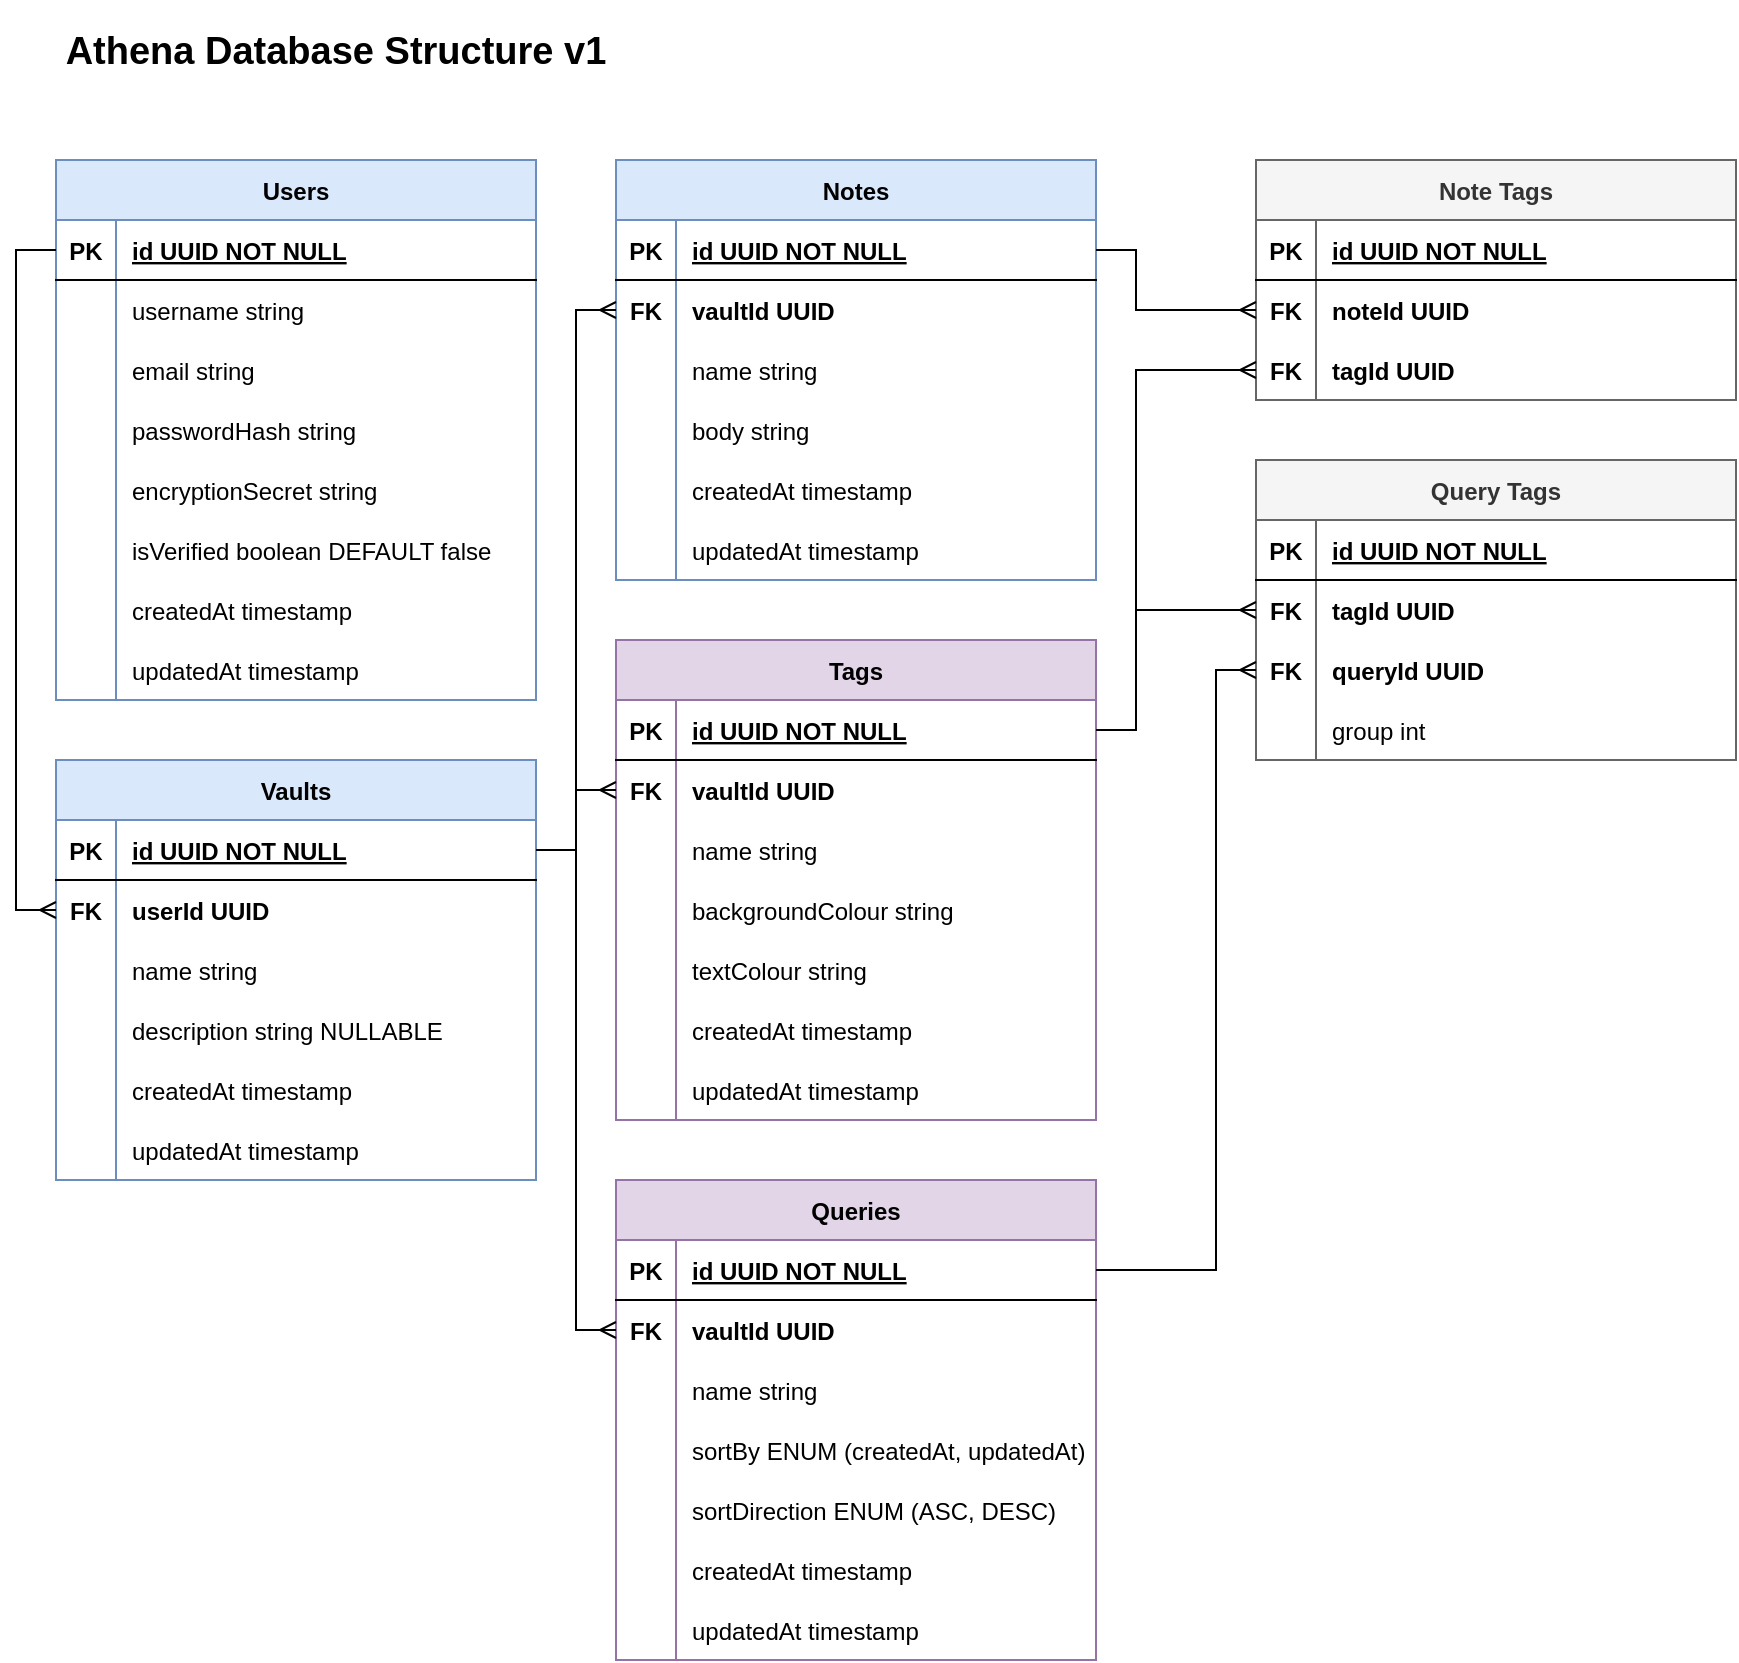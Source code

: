 <mxfile version="19.0.3" type="device"><diagram id="R2lEEEUBdFMjLlhIrx00" name="Page-1"><mxGraphModel dx="911" dy="822" grid="1" gridSize="10" guides="1" tooltips="1" connect="1" arrows="1" fold="1" page="1" pageScale="1" pageWidth="850" pageHeight="1100" math="0" shadow="0" extFonts="Permanent Marker^https://fonts.googleapis.com/css?family=Permanent+Marker"><root><mxCell id="0"/><mxCell id="1" parent="0"/><mxCell id="C-vyLk0tnHw3VtMMgP7b-23" value="Notes" style="shape=table;startSize=30;container=1;collapsible=1;childLayout=tableLayout;fixedRows=1;rowLines=0;fontStyle=1;align=center;resizeLast=1;fillColor=#dae8fc;strokeColor=#6c8ebf;" parent="1" vertex="1"><mxGeometry x="320" y="120" width="240" height="210" as="geometry"/></mxCell><mxCell id="C-vyLk0tnHw3VtMMgP7b-24" value="" style="shape=partialRectangle;collapsible=0;dropTarget=0;pointerEvents=0;fillColor=none;points=[[0,0.5],[1,0.5]];portConstraint=eastwest;top=0;left=0;right=0;bottom=1;" parent="C-vyLk0tnHw3VtMMgP7b-23" vertex="1"><mxGeometry y="30" width="240" height="30" as="geometry"/></mxCell><mxCell id="C-vyLk0tnHw3VtMMgP7b-25" value="PK" style="shape=partialRectangle;overflow=hidden;connectable=0;fillColor=none;top=0;left=0;bottom=0;right=0;fontStyle=1;" parent="C-vyLk0tnHw3VtMMgP7b-24" vertex="1"><mxGeometry width="30" height="30" as="geometry"><mxRectangle width="30" height="30" as="alternateBounds"/></mxGeometry></mxCell><mxCell id="C-vyLk0tnHw3VtMMgP7b-26" value="id UUID NOT NULL " style="shape=partialRectangle;overflow=hidden;connectable=0;fillColor=none;top=0;left=0;bottom=0;right=0;align=left;spacingLeft=6;fontStyle=5;" parent="C-vyLk0tnHw3VtMMgP7b-24" vertex="1"><mxGeometry x="30" width="210" height="30" as="geometry"><mxRectangle width="210" height="30" as="alternateBounds"/></mxGeometry></mxCell><mxCell id="C-vyLk0tnHw3VtMMgP7b-27" value="" style="shape=partialRectangle;collapsible=0;dropTarget=0;pointerEvents=0;fillColor=none;points=[[0,0.5],[1,0.5]];portConstraint=eastwest;top=0;left=0;right=0;bottom=0;" parent="C-vyLk0tnHw3VtMMgP7b-23" vertex="1"><mxGeometry y="60" width="240" height="30" as="geometry"/></mxCell><mxCell id="C-vyLk0tnHw3VtMMgP7b-28" value="FK" style="shape=partialRectangle;overflow=hidden;connectable=0;fillColor=none;top=0;left=0;bottom=0;right=0;fontStyle=1" parent="C-vyLk0tnHw3VtMMgP7b-27" vertex="1"><mxGeometry width="30" height="30" as="geometry"><mxRectangle width="30" height="30" as="alternateBounds"/></mxGeometry></mxCell><mxCell id="C-vyLk0tnHw3VtMMgP7b-29" value="vaultId UUID" style="shape=partialRectangle;overflow=hidden;connectable=0;fillColor=none;top=0;left=0;bottom=0;right=0;align=left;spacingLeft=6;fontStyle=1" parent="C-vyLk0tnHw3VtMMgP7b-27" vertex="1"><mxGeometry x="30" width="210" height="30" as="geometry"><mxRectangle width="210" height="30" as="alternateBounds"/></mxGeometry></mxCell><mxCell id="F909GtPWNOzSELP4ZiNw-36" value="" style="shape=partialRectangle;collapsible=0;dropTarget=0;pointerEvents=0;fillColor=none;points=[[0,0.5],[1,0.5]];portConstraint=eastwest;top=0;left=0;right=0;bottom=0;" vertex="1" parent="C-vyLk0tnHw3VtMMgP7b-23"><mxGeometry y="90" width="240" height="30" as="geometry"/></mxCell><mxCell id="F909GtPWNOzSELP4ZiNw-37" value="" style="shape=partialRectangle;overflow=hidden;connectable=0;fillColor=none;top=0;left=0;bottom=0;right=0;" vertex="1" parent="F909GtPWNOzSELP4ZiNw-36"><mxGeometry width="30" height="30" as="geometry"><mxRectangle width="30" height="30" as="alternateBounds"/></mxGeometry></mxCell><mxCell id="F909GtPWNOzSELP4ZiNw-38" value="name string" style="shape=partialRectangle;overflow=hidden;connectable=0;fillColor=none;top=0;left=0;bottom=0;right=0;align=left;spacingLeft=6;" vertex="1" parent="F909GtPWNOzSELP4ZiNw-36"><mxGeometry x="30" width="210" height="30" as="geometry"><mxRectangle width="210" height="30" as="alternateBounds"/></mxGeometry></mxCell><mxCell id="hBzLxo0Sgx_UV1P7vLD_-2" value="" style="shape=partialRectangle;collapsible=0;dropTarget=0;pointerEvents=0;fillColor=none;points=[[0,0.5],[1,0.5]];portConstraint=eastwest;top=0;left=0;right=0;bottom=0;" parent="C-vyLk0tnHw3VtMMgP7b-23" vertex="1"><mxGeometry y="120" width="240" height="30" as="geometry"/></mxCell><mxCell id="hBzLxo0Sgx_UV1P7vLD_-3" value="" style="shape=partialRectangle;overflow=hidden;connectable=0;fillColor=none;top=0;left=0;bottom=0;right=0;" parent="hBzLxo0Sgx_UV1P7vLD_-2" vertex="1"><mxGeometry width="30" height="30" as="geometry"><mxRectangle width="30" height="30" as="alternateBounds"/></mxGeometry></mxCell><mxCell id="hBzLxo0Sgx_UV1P7vLD_-4" value="body string" style="shape=partialRectangle;overflow=hidden;connectable=0;fillColor=none;top=0;left=0;bottom=0;right=0;align=left;spacingLeft=6;" parent="hBzLxo0Sgx_UV1P7vLD_-2" vertex="1"><mxGeometry x="30" width="210" height="30" as="geometry"><mxRectangle width="210" height="30" as="alternateBounds"/></mxGeometry></mxCell><mxCell id="hBzLxo0Sgx_UV1P7vLD_-5" value="" style="shape=partialRectangle;collapsible=0;dropTarget=0;pointerEvents=0;fillColor=none;points=[[0,0.5],[1,0.5]];portConstraint=eastwest;top=0;left=0;right=0;bottom=0;" parent="C-vyLk0tnHw3VtMMgP7b-23" vertex="1"><mxGeometry y="150" width="240" height="30" as="geometry"/></mxCell><mxCell id="hBzLxo0Sgx_UV1P7vLD_-6" value="" style="shape=partialRectangle;overflow=hidden;connectable=0;fillColor=none;top=0;left=0;bottom=0;right=0;" parent="hBzLxo0Sgx_UV1P7vLD_-5" vertex="1"><mxGeometry width="30" height="30" as="geometry"><mxRectangle width="30" height="30" as="alternateBounds"/></mxGeometry></mxCell><mxCell id="hBzLxo0Sgx_UV1P7vLD_-7" value="createdAt timestamp" style="shape=partialRectangle;overflow=hidden;connectable=0;fillColor=none;top=0;left=0;bottom=0;right=0;align=left;spacingLeft=6;" parent="hBzLxo0Sgx_UV1P7vLD_-5" vertex="1"><mxGeometry x="30" width="210" height="30" as="geometry"><mxRectangle width="210" height="30" as="alternateBounds"/></mxGeometry></mxCell><mxCell id="hBzLxo0Sgx_UV1P7vLD_-8" value="" style="shape=partialRectangle;collapsible=0;dropTarget=0;pointerEvents=0;fillColor=none;points=[[0,0.5],[1,0.5]];portConstraint=eastwest;top=0;left=0;right=0;bottom=0;" parent="C-vyLk0tnHw3VtMMgP7b-23" vertex="1"><mxGeometry y="180" width="240" height="30" as="geometry"/></mxCell><mxCell id="hBzLxo0Sgx_UV1P7vLD_-9" value="" style="shape=partialRectangle;overflow=hidden;connectable=0;fillColor=none;top=0;left=0;bottom=0;right=0;" parent="hBzLxo0Sgx_UV1P7vLD_-8" vertex="1"><mxGeometry width="30" height="30" as="geometry"><mxRectangle width="30" height="30" as="alternateBounds"/></mxGeometry></mxCell><mxCell id="hBzLxo0Sgx_UV1P7vLD_-10" value="updatedAt timestamp" style="shape=partialRectangle;overflow=hidden;connectable=0;fillColor=none;top=0;left=0;bottom=0;right=0;align=left;spacingLeft=6;" parent="hBzLxo0Sgx_UV1P7vLD_-8" vertex="1"><mxGeometry x="30" width="210" height="30" as="geometry"><mxRectangle width="210" height="30" as="alternateBounds"/></mxGeometry></mxCell><mxCell id="hBzLxo0Sgx_UV1P7vLD_-27" value="Tags" style="shape=table;startSize=30;container=1;collapsible=1;childLayout=tableLayout;fixedRows=1;rowLines=0;fontStyle=1;align=center;resizeLast=1;fillColor=#e1d5e7;strokeColor=#9673a6;" parent="1" vertex="1"><mxGeometry x="320" y="360" width="240" height="240" as="geometry"/></mxCell><mxCell id="hBzLxo0Sgx_UV1P7vLD_-28" value="" style="shape=partialRectangle;collapsible=0;dropTarget=0;pointerEvents=0;fillColor=none;points=[[0,0.5],[1,0.5]];portConstraint=eastwest;top=0;left=0;right=0;bottom=1;" parent="hBzLxo0Sgx_UV1P7vLD_-27" vertex="1"><mxGeometry y="30" width="240" height="30" as="geometry"/></mxCell><mxCell id="hBzLxo0Sgx_UV1P7vLD_-29" value="PK" style="shape=partialRectangle;overflow=hidden;connectable=0;fillColor=none;top=0;left=0;bottom=0;right=0;fontStyle=1;" parent="hBzLxo0Sgx_UV1P7vLD_-28" vertex="1"><mxGeometry width="30" height="30" as="geometry"><mxRectangle width="30" height="30" as="alternateBounds"/></mxGeometry></mxCell><mxCell id="hBzLxo0Sgx_UV1P7vLD_-30" value="id UUID NOT NULL " style="shape=partialRectangle;overflow=hidden;connectable=0;fillColor=none;top=0;left=0;bottom=0;right=0;align=left;spacingLeft=6;fontStyle=5;" parent="hBzLxo0Sgx_UV1P7vLD_-28" vertex="1"><mxGeometry x="30" width="210" height="30" as="geometry"><mxRectangle width="210" height="30" as="alternateBounds"/></mxGeometry></mxCell><mxCell id="hBzLxo0Sgx_UV1P7vLD_-31" value="" style="shape=partialRectangle;collapsible=0;dropTarget=0;pointerEvents=0;fillColor=none;points=[[0,0.5],[1,0.5]];portConstraint=eastwest;top=0;left=0;right=0;bottom=0;fontStyle=1" parent="hBzLxo0Sgx_UV1P7vLD_-27" vertex="1"><mxGeometry y="60" width="240" height="30" as="geometry"/></mxCell><mxCell id="hBzLxo0Sgx_UV1P7vLD_-32" value="FK" style="shape=partialRectangle;overflow=hidden;connectable=0;fillColor=none;top=0;left=0;bottom=0;right=0;fontStyle=1" parent="hBzLxo0Sgx_UV1P7vLD_-31" vertex="1"><mxGeometry width="30" height="30" as="geometry"><mxRectangle width="30" height="30" as="alternateBounds"/></mxGeometry></mxCell><mxCell id="hBzLxo0Sgx_UV1P7vLD_-33" value="vaultId UUID" style="shape=partialRectangle;overflow=hidden;connectable=0;fillColor=none;top=0;left=0;bottom=0;right=0;align=left;spacingLeft=6;fontStyle=1" parent="hBzLxo0Sgx_UV1P7vLD_-31" vertex="1"><mxGeometry x="30" width="210" height="30" as="geometry"><mxRectangle width="210" height="30" as="alternateBounds"/></mxGeometry></mxCell><mxCell id="F909GtPWNOzSELP4ZiNw-39" value="" style="shape=partialRectangle;collapsible=0;dropTarget=0;pointerEvents=0;fillColor=none;points=[[0,0.5],[1,0.5]];portConstraint=eastwest;top=0;left=0;right=0;bottom=0;" vertex="1" parent="hBzLxo0Sgx_UV1P7vLD_-27"><mxGeometry y="90" width="240" height="30" as="geometry"/></mxCell><mxCell id="F909GtPWNOzSELP4ZiNw-40" value="" style="shape=partialRectangle;overflow=hidden;connectable=0;fillColor=none;top=0;left=0;bottom=0;right=0;" vertex="1" parent="F909GtPWNOzSELP4ZiNw-39"><mxGeometry width="30" height="30" as="geometry"><mxRectangle width="30" height="30" as="alternateBounds"/></mxGeometry></mxCell><mxCell id="F909GtPWNOzSELP4ZiNw-41" value="name string" style="shape=partialRectangle;overflow=hidden;connectable=0;fillColor=none;top=0;left=0;bottom=0;right=0;align=left;spacingLeft=6;" vertex="1" parent="F909GtPWNOzSELP4ZiNw-39"><mxGeometry x="30" width="210" height="30" as="geometry"><mxRectangle width="210" height="30" as="alternateBounds"/></mxGeometry></mxCell><mxCell id="F909GtPWNOzSELP4ZiNw-42" value="" style="shape=partialRectangle;collapsible=0;dropTarget=0;pointerEvents=0;fillColor=none;points=[[0,0.5],[1,0.5]];portConstraint=eastwest;top=0;left=0;right=0;bottom=0;" vertex="1" parent="hBzLxo0Sgx_UV1P7vLD_-27"><mxGeometry y="120" width="240" height="30" as="geometry"/></mxCell><mxCell id="F909GtPWNOzSELP4ZiNw-43" value="" style="shape=partialRectangle;overflow=hidden;connectable=0;fillColor=none;top=0;left=0;bottom=0;right=0;" vertex="1" parent="F909GtPWNOzSELP4ZiNw-42"><mxGeometry width="30" height="30" as="geometry"><mxRectangle width="30" height="30" as="alternateBounds"/></mxGeometry></mxCell><mxCell id="F909GtPWNOzSELP4ZiNw-44" value="backgroundColour string" style="shape=partialRectangle;overflow=hidden;connectable=0;fillColor=none;top=0;left=0;bottom=0;right=0;align=left;spacingLeft=6;" vertex="1" parent="F909GtPWNOzSELP4ZiNw-42"><mxGeometry x="30" width="210" height="30" as="geometry"><mxRectangle width="210" height="30" as="alternateBounds"/></mxGeometry></mxCell><mxCell id="F909GtPWNOzSELP4ZiNw-45" value="" style="shape=partialRectangle;collapsible=0;dropTarget=0;pointerEvents=0;fillColor=none;points=[[0,0.5],[1,0.5]];portConstraint=eastwest;top=0;left=0;right=0;bottom=0;" vertex="1" parent="hBzLxo0Sgx_UV1P7vLD_-27"><mxGeometry y="150" width="240" height="30" as="geometry"/></mxCell><mxCell id="F909GtPWNOzSELP4ZiNw-46" value="" style="shape=partialRectangle;overflow=hidden;connectable=0;fillColor=none;top=0;left=0;bottom=0;right=0;" vertex="1" parent="F909GtPWNOzSELP4ZiNw-45"><mxGeometry width="30" height="30" as="geometry"><mxRectangle width="30" height="30" as="alternateBounds"/></mxGeometry></mxCell><mxCell id="F909GtPWNOzSELP4ZiNw-47" value="textColour string" style="shape=partialRectangle;overflow=hidden;connectable=0;fillColor=none;top=0;left=0;bottom=0;right=0;align=left;spacingLeft=6;" vertex="1" parent="F909GtPWNOzSELP4ZiNw-45"><mxGeometry x="30" width="210" height="30" as="geometry"><mxRectangle width="210" height="30" as="alternateBounds"/></mxGeometry></mxCell><mxCell id="hBzLxo0Sgx_UV1P7vLD_-64" value="" style="shape=partialRectangle;collapsible=0;dropTarget=0;pointerEvents=0;fillColor=none;points=[[0,0.5],[1,0.5]];portConstraint=eastwest;top=0;left=0;right=0;bottom=0;" parent="hBzLxo0Sgx_UV1P7vLD_-27" vertex="1"><mxGeometry y="180" width="240" height="30" as="geometry"/></mxCell><mxCell id="hBzLxo0Sgx_UV1P7vLD_-65" value="" style="shape=partialRectangle;overflow=hidden;connectable=0;fillColor=none;top=0;left=0;bottom=0;right=0;" parent="hBzLxo0Sgx_UV1P7vLD_-64" vertex="1"><mxGeometry width="30" height="30" as="geometry"><mxRectangle width="30" height="30" as="alternateBounds"/></mxGeometry></mxCell><mxCell id="hBzLxo0Sgx_UV1P7vLD_-66" value="createdAt timestamp" style="shape=partialRectangle;overflow=hidden;connectable=0;fillColor=none;top=0;left=0;bottom=0;right=0;align=left;spacingLeft=6;" parent="hBzLxo0Sgx_UV1P7vLD_-64" vertex="1"><mxGeometry x="30" width="210" height="30" as="geometry"><mxRectangle width="210" height="30" as="alternateBounds"/></mxGeometry></mxCell><mxCell id="hBzLxo0Sgx_UV1P7vLD_-67" value="" style="shape=partialRectangle;collapsible=0;dropTarget=0;pointerEvents=0;fillColor=none;points=[[0,0.5],[1,0.5]];portConstraint=eastwest;top=0;left=0;right=0;bottom=0;" parent="hBzLxo0Sgx_UV1P7vLD_-27" vertex="1"><mxGeometry y="210" width="240" height="30" as="geometry"/></mxCell><mxCell id="hBzLxo0Sgx_UV1P7vLD_-68" value="" style="shape=partialRectangle;overflow=hidden;connectable=0;fillColor=none;top=0;left=0;bottom=0;right=0;" parent="hBzLxo0Sgx_UV1P7vLD_-67" vertex="1"><mxGeometry width="30" height="30" as="geometry"><mxRectangle width="30" height="30" as="alternateBounds"/></mxGeometry></mxCell><mxCell id="hBzLxo0Sgx_UV1P7vLD_-69" value="updatedAt timestamp" style="shape=partialRectangle;overflow=hidden;connectable=0;fillColor=none;top=0;left=0;bottom=0;right=0;align=left;spacingLeft=6;" parent="hBzLxo0Sgx_UV1P7vLD_-67" vertex="1"><mxGeometry x="30" width="210" height="30" as="geometry"><mxRectangle width="210" height="30" as="alternateBounds"/></mxGeometry></mxCell><mxCell id="hBzLxo0Sgx_UV1P7vLD_-89" value="Vaults" style="shape=table;startSize=30;container=1;collapsible=1;childLayout=tableLayout;fixedRows=1;rowLines=0;fontStyle=1;align=center;resizeLast=1;fillColor=#dae8fc;strokeColor=#6c8ebf;" parent="1" vertex="1"><mxGeometry x="40" y="420" width="240" height="210" as="geometry"/></mxCell><mxCell id="hBzLxo0Sgx_UV1P7vLD_-90" value="" style="shape=partialRectangle;collapsible=0;dropTarget=0;pointerEvents=0;fillColor=none;points=[[0,0.5],[1,0.5]];portConstraint=eastwest;top=0;left=0;right=0;bottom=1;" parent="hBzLxo0Sgx_UV1P7vLD_-89" vertex="1"><mxGeometry y="30" width="240" height="30" as="geometry"/></mxCell><mxCell id="hBzLxo0Sgx_UV1P7vLD_-91" value="PK" style="shape=partialRectangle;overflow=hidden;connectable=0;fillColor=none;top=0;left=0;bottom=0;right=0;fontStyle=1;" parent="hBzLxo0Sgx_UV1P7vLD_-90" vertex="1"><mxGeometry width="30" height="30" as="geometry"><mxRectangle width="30" height="30" as="alternateBounds"/></mxGeometry></mxCell><mxCell id="hBzLxo0Sgx_UV1P7vLD_-92" value="id UUID NOT NULL " style="shape=partialRectangle;overflow=hidden;connectable=0;fillColor=none;top=0;left=0;bottom=0;right=0;align=left;spacingLeft=6;fontStyle=5;" parent="hBzLxo0Sgx_UV1P7vLD_-90" vertex="1"><mxGeometry x="30" width="210" height="30" as="geometry"><mxRectangle width="210" height="30" as="alternateBounds"/></mxGeometry></mxCell><mxCell id="hBzLxo0Sgx_UV1P7vLD_-93" value="" style="shape=partialRectangle;collapsible=0;dropTarget=0;pointerEvents=0;fillColor=none;points=[[0,0.5],[1,0.5]];portConstraint=eastwest;top=0;left=0;right=0;bottom=0;" parent="hBzLxo0Sgx_UV1P7vLD_-89" vertex="1"><mxGeometry y="60" width="240" height="30" as="geometry"/></mxCell><mxCell id="hBzLxo0Sgx_UV1P7vLD_-94" value="FK" style="shape=partialRectangle;overflow=hidden;connectable=0;fillColor=none;top=0;left=0;bottom=0;right=0;fontStyle=1" parent="hBzLxo0Sgx_UV1P7vLD_-93" vertex="1"><mxGeometry width="30" height="30" as="geometry"><mxRectangle width="30" height="30" as="alternateBounds"/></mxGeometry></mxCell><mxCell id="hBzLxo0Sgx_UV1P7vLD_-95" value="userId UUID" style="shape=partialRectangle;overflow=hidden;connectable=0;fillColor=none;top=0;left=0;bottom=0;right=0;align=left;spacingLeft=6;fontStyle=1" parent="hBzLxo0Sgx_UV1P7vLD_-93" vertex="1"><mxGeometry x="30" width="210" height="30" as="geometry"><mxRectangle width="210" height="30" as="alternateBounds"/></mxGeometry></mxCell><mxCell id="F909GtPWNOzSELP4ZiNw-27" value="" style="shape=partialRectangle;collapsible=0;dropTarget=0;pointerEvents=0;fillColor=none;points=[[0,0.5],[1,0.5]];portConstraint=eastwest;top=0;left=0;right=0;bottom=0;" vertex="1" parent="hBzLxo0Sgx_UV1P7vLD_-89"><mxGeometry y="90" width="240" height="30" as="geometry"/></mxCell><mxCell id="F909GtPWNOzSELP4ZiNw-28" value="" style="shape=partialRectangle;overflow=hidden;connectable=0;fillColor=none;top=0;left=0;bottom=0;right=0;" vertex="1" parent="F909GtPWNOzSELP4ZiNw-27"><mxGeometry width="30" height="30" as="geometry"><mxRectangle width="30" height="30" as="alternateBounds"/></mxGeometry></mxCell><mxCell id="F909GtPWNOzSELP4ZiNw-29" value="name string" style="shape=partialRectangle;overflow=hidden;connectable=0;fillColor=none;top=0;left=0;bottom=0;right=0;align=left;spacingLeft=6;" vertex="1" parent="F909GtPWNOzSELP4ZiNw-27"><mxGeometry x="30" width="210" height="30" as="geometry"><mxRectangle width="210" height="30" as="alternateBounds"/></mxGeometry></mxCell><mxCell id="F909GtPWNOzSELP4ZiNw-30" value="" style="shape=partialRectangle;collapsible=0;dropTarget=0;pointerEvents=0;fillColor=none;points=[[0,0.5],[1,0.5]];portConstraint=eastwest;top=0;left=0;right=0;bottom=0;" vertex="1" parent="hBzLxo0Sgx_UV1P7vLD_-89"><mxGeometry y="120" width="240" height="30" as="geometry"/></mxCell><mxCell id="F909GtPWNOzSELP4ZiNw-31" value="" style="shape=partialRectangle;overflow=hidden;connectable=0;fillColor=none;top=0;left=0;bottom=0;right=0;" vertex="1" parent="F909GtPWNOzSELP4ZiNw-30"><mxGeometry width="30" height="30" as="geometry"><mxRectangle width="30" height="30" as="alternateBounds"/></mxGeometry></mxCell><mxCell id="F909GtPWNOzSELP4ZiNw-32" value="description string NULLABLE" style="shape=partialRectangle;overflow=hidden;connectable=0;fillColor=none;top=0;left=0;bottom=0;right=0;align=left;spacingLeft=6;" vertex="1" parent="F909GtPWNOzSELP4ZiNw-30"><mxGeometry x="30" width="210" height="30" as="geometry"><mxRectangle width="210" height="30" as="alternateBounds"/></mxGeometry></mxCell><mxCell id="hBzLxo0Sgx_UV1P7vLD_-102" value="" style="shape=partialRectangle;collapsible=0;dropTarget=0;pointerEvents=0;fillColor=none;points=[[0,0.5],[1,0.5]];portConstraint=eastwest;top=0;left=0;right=0;bottom=0;" parent="hBzLxo0Sgx_UV1P7vLD_-89" vertex="1"><mxGeometry y="150" width="240" height="30" as="geometry"/></mxCell><mxCell id="hBzLxo0Sgx_UV1P7vLD_-103" value="" style="shape=partialRectangle;overflow=hidden;connectable=0;fillColor=none;top=0;left=0;bottom=0;right=0;" parent="hBzLxo0Sgx_UV1P7vLD_-102" vertex="1"><mxGeometry width="30" height="30" as="geometry"><mxRectangle width="30" height="30" as="alternateBounds"/></mxGeometry></mxCell><mxCell id="hBzLxo0Sgx_UV1P7vLD_-104" value="createdAt timestamp" style="shape=partialRectangle;overflow=hidden;connectable=0;fillColor=none;top=0;left=0;bottom=0;right=0;align=left;spacingLeft=6;" parent="hBzLxo0Sgx_UV1P7vLD_-102" vertex="1"><mxGeometry x="30" width="210" height="30" as="geometry"><mxRectangle width="210" height="30" as="alternateBounds"/></mxGeometry></mxCell><mxCell id="F909GtPWNOzSELP4ZiNw-24" value="" style="shape=partialRectangle;collapsible=0;dropTarget=0;pointerEvents=0;fillColor=none;points=[[0,0.5],[1,0.5]];portConstraint=eastwest;top=0;left=0;right=0;bottom=0;" vertex="1" parent="hBzLxo0Sgx_UV1P7vLD_-89"><mxGeometry y="180" width="240" height="30" as="geometry"/></mxCell><mxCell id="F909GtPWNOzSELP4ZiNw-25" value="" style="shape=partialRectangle;overflow=hidden;connectable=0;fillColor=none;top=0;left=0;bottom=0;right=0;" vertex="1" parent="F909GtPWNOzSELP4ZiNw-24"><mxGeometry width="30" height="30" as="geometry"><mxRectangle width="30" height="30" as="alternateBounds"/></mxGeometry></mxCell><mxCell id="F909GtPWNOzSELP4ZiNw-26" value="updatedAt timestamp" style="shape=partialRectangle;overflow=hidden;connectable=0;fillColor=none;top=0;left=0;bottom=0;right=0;align=left;spacingLeft=6;" vertex="1" parent="F909GtPWNOzSELP4ZiNw-24"><mxGeometry x="30" width="210" height="30" as="geometry"><mxRectangle width="210" height="30" as="alternateBounds"/></mxGeometry></mxCell><mxCell id="hBzLxo0Sgx_UV1P7vLD_-119" value="Note Tags" style="shape=table;startSize=30;container=1;collapsible=1;childLayout=tableLayout;fixedRows=1;rowLines=0;fontStyle=1;align=center;resizeLast=1;fillColor=#f5f5f5;strokeColor=#666666;fontColor=#333333;" parent="1" vertex="1"><mxGeometry x="640" y="120" width="240" height="120" as="geometry"/></mxCell><mxCell id="hBzLxo0Sgx_UV1P7vLD_-120" value="" style="shape=partialRectangle;collapsible=0;dropTarget=0;pointerEvents=0;fillColor=none;points=[[0,0.5],[1,0.5]];portConstraint=eastwest;top=0;left=0;right=0;bottom=1;" parent="hBzLxo0Sgx_UV1P7vLD_-119" vertex="1"><mxGeometry y="30" width="240" height="30" as="geometry"/></mxCell><mxCell id="hBzLxo0Sgx_UV1P7vLD_-121" value="PK" style="shape=partialRectangle;overflow=hidden;connectable=0;fillColor=none;top=0;left=0;bottom=0;right=0;fontStyle=1;" parent="hBzLxo0Sgx_UV1P7vLD_-120" vertex="1"><mxGeometry width="30" height="30" as="geometry"><mxRectangle width="30" height="30" as="alternateBounds"/></mxGeometry></mxCell><mxCell id="hBzLxo0Sgx_UV1P7vLD_-122" value="id UUID NOT NULL " style="shape=partialRectangle;overflow=hidden;connectable=0;fillColor=none;top=0;left=0;bottom=0;right=0;align=left;spacingLeft=6;fontStyle=5;" parent="hBzLxo0Sgx_UV1P7vLD_-120" vertex="1"><mxGeometry x="30" width="210" height="30" as="geometry"><mxRectangle width="210" height="30" as="alternateBounds"/></mxGeometry></mxCell><mxCell id="hBzLxo0Sgx_UV1P7vLD_-123" value="" style="shape=partialRectangle;collapsible=0;dropTarget=0;pointerEvents=0;fillColor=none;points=[[0,0.5],[1,0.5]];portConstraint=eastwest;top=0;left=0;right=0;bottom=0;" parent="hBzLxo0Sgx_UV1P7vLD_-119" vertex="1"><mxGeometry y="60" width="240" height="30" as="geometry"/></mxCell><mxCell id="hBzLxo0Sgx_UV1P7vLD_-124" value="FK" style="shape=partialRectangle;overflow=hidden;connectable=0;fillColor=none;top=0;left=0;bottom=0;right=0;fontStyle=1" parent="hBzLxo0Sgx_UV1P7vLD_-123" vertex="1"><mxGeometry width="30" height="30" as="geometry"><mxRectangle width="30" height="30" as="alternateBounds"/></mxGeometry></mxCell><mxCell id="hBzLxo0Sgx_UV1P7vLD_-125" value="noteId UUID" style="shape=partialRectangle;overflow=hidden;connectable=0;fillColor=none;top=0;left=0;bottom=0;right=0;align=left;spacingLeft=6;fontStyle=1" parent="hBzLxo0Sgx_UV1P7vLD_-123" vertex="1"><mxGeometry x="30" width="210" height="30" as="geometry"><mxRectangle width="210" height="30" as="alternateBounds"/></mxGeometry></mxCell><mxCell id="hBzLxo0Sgx_UV1P7vLD_-126" value="" style="shape=partialRectangle;collapsible=0;dropTarget=0;pointerEvents=0;fillColor=none;points=[[0,0.5],[1,0.5]];portConstraint=eastwest;top=0;left=0;right=0;bottom=0;" parent="hBzLxo0Sgx_UV1P7vLD_-119" vertex="1"><mxGeometry y="90" width="240" height="30" as="geometry"/></mxCell><mxCell id="hBzLxo0Sgx_UV1P7vLD_-127" value="FK" style="shape=partialRectangle;overflow=hidden;connectable=0;fillColor=none;top=0;left=0;bottom=0;right=0;fontStyle=1" parent="hBzLxo0Sgx_UV1P7vLD_-126" vertex="1"><mxGeometry width="30" height="30" as="geometry"><mxRectangle width="30" height="30" as="alternateBounds"/></mxGeometry></mxCell><mxCell id="hBzLxo0Sgx_UV1P7vLD_-128" value="tagId UUID" style="shape=partialRectangle;overflow=hidden;connectable=0;fillColor=none;top=0;left=0;bottom=0;right=0;align=left;spacingLeft=6;fontStyle=1" parent="hBzLxo0Sgx_UV1P7vLD_-126" vertex="1"><mxGeometry x="30" width="210" height="30" as="geometry"><mxRectangle width="210" height="30" as="alternateBounds"/></mxGeometry></mxCell><mxCell id="F909GtPWNOzSELP4ZiNw-1" value="&lt;b style=&quot;font-size: 19px;&quot;&gt;Athena Database Structure v1&lt;/b&gt;" style="text;html=1;strokeColor=none;fillColor=none;align=center;verticalAlign=bottom;whiteSpace=wrap;rounded=0;fontSize=19;" vertex="1" parent="1"><mxGeometry x="40" y="40" width="280" height="40" as="geometry"/></mxCell><mxCell id="F909GtPWNOzSELP4ZiNw-2" value="Users" style="shape=table;startSize=30;container=1;collapsible=1;childLayout=tableLayout;fixedRows=1;rowLines=0;fontStyle=1;align=center;resizeLast=1;fillColor=#dae8fc;strokeColor=#6c8ebf;" vertex="1" parent="1"><mxGeometry x="40" y="120" width="240" height="270" as="geometry"/></mxCell><mxCell id="F909GtPWNOzSELP4ZiNw-3" value="" style="shape=partialRectangle;collapsible=0;dropTarget=0;pointerEvents=0;fillColor=none;points=[[0,0.5],[1,0.5]];portConstraint=eastwest;top=0;left=0;right=0;bottom=1;" vertex="1" parent="F909GtPWNOzSELP4ZiNw-2"><mxGeometry y="30" width="240" height="30" as="geometry"/></mxCell><mxCell id="F909GtPWNOzSELP4ZiNw-4" value="PK" style="shape=partialRectangle;overflow=hidden;connectable=0;fillColor=none;top=0;left=0;bottom=0;right=0;fontStyle=1;" vertex="1" parent="F909GtPWNOzSELP4ZiNw-3"><mxGeometry width="30" height="30" as="geometry"><mxRectangle width="30" height="30" as="alternateBounds"/></mxGeometry></mxCell><mxCell id="F909GtPWNOzSELP4ZiNw-5" value="id UUID NOT NULL " style="shape=partialRectangle;overflow=hidden;connectable=0;fillColor=none;top=0;left=0;bottom=0;right=0;align=left;spacingLeft=6;fontStyle=5;" vertex="1" parent="F909GtPWNOzSELP4ZiNw-3"><mxGeometry x="30" width="210" height="30" as="geometry"><mxRectangle width="210" height="30" as="alternateBounds"/></mxGeometry></mxCell><mxCell id="F909GtPWNOzSELP4ZiNw-6" value="" style="shape=partialRectangle;collapsible=0;dropTarget=0;pointerEvents=0;fillColor=none;points=[[0,0.5],[1,0.5]];portConstraint=eastwest;top=0;left=0;right=0;bottom=0;" vertex="1" parent="F909GtPWNOzSELP4ZiNw-2"><mxGeometry y="60" width="240" height="30" as="geometry"/></mxCell><mxCell id="F909GtPWNOzSELP4ZiNw-7" value="" style="shape=partialRectangle;overflow=hidden;connectable=0;fillColor=none;top=0;left=0;bottom=0;right=0;" vertex="1" parent="F909GtPWNOzSELP4ZiNw-6"><mxGeometry width="30" height="30" as="geometry"><mxRectangle width="30" height="30" as="alternateBounds"/></mxGeometry></mxCell><mxCell id="F909GtPWNOzSELP4ZiNw-8" value="username string" style="shape=partialRectangle;overflow=hidden;connectable=0;fillColor=none;top=0;left=0;bottom=0;right=0;align=left;spacingLeft=6;" vertex="1" parent="F909GtPWNOzSELP4ZiNw-6"><mxGeometry x="30" width="210" height="30" as="geometry"><mxRectangle width="210" height="30" as="alternateBounds"/></mxGeometry></mxCell><mxCell id="F909GtPWNOzSELP4ZiNw-9" value="" style="shape=partialRectangle;collapsible=0;dropTarget=0;pointerEvents=0;fillColor=none;points=[[0,0.5],[1,0.5]];portConstraint=eastwest;top=0;left=0;right=0;bottom=0;" vertex="1" parent="F909GtPWNOzSELP4ZiNw-2"><mxGeometry y="90" width="240" height="30" as="geometry"/></mxCell><mxCell id="F909GtPWNOzSELP4ZiNw-10" value="" style="shape=partialRectangle;overflow=hidden;connectable=0;fillColor=none;top=0;left=0;bottom=0;right=0;" vertex="1" parent="F909GtPWNOzSELP4ZiNw-9"><mxGeometry width="30" height="30" as="geometry"><mxRectangle width="30" height="30" as="alternateBounds"/></mxGeometry></mxCell><mxCell id="F909GtPWNOzSELP4ZiNw-11" value="email string" style="shape=partialRectangle;overflow=hidden;connectable=0;fillColor=none;top=0;left=0;bottom=0;right=0;align=left;spacingLeft=6;" vertex="1" parent="F909GtPWNOzSELP4ZiNw-9"><mxGeometry x="30" width="210" height="30" as="geometry"><mxRectangle width="210" height="30" as="alternateBounds"/></mxGeometry></mxCell><mxCell id="F909GtPWNOzSELP4ZiNw-12" value="" style="shape=partialRectangle;collapsible=0;dropTarget=0;pointerEvents=0;fillColor=none;points=[[0,0.5],[1,0.5]];portConstraint=eastwest;top=0;left=0;right=0;bottom=0;" vertex="1" parent="F909GtPWNOzSELP4ZiNw-2"><mxGeometry y="120" width="240" height="30" as="geometry"/></mxCell><mxCell id="F909GtPWNOzSELP4ZiNw-13" value="" style="shape=partialRectangle;overflow=hidden;connectable=0;fillColor=none;top=0;left=0;bottom=0;right=0;" vertex="1" parent="F909GtPWNOzSELP4ZiNw-12"><mxGeometry width="30" height="30" as="geometry"><mxRectangle width="30" height="30" as="alternateBounds"/></mxGeometry></mxCell><mxCell id="F909GtPWNOzSELP4ZiNw-14" value="passwordHash string" style="shape=partialRectangle;overflow=hidden;connectable=0;fillColor=none;top=0;left=0;bottom=0;right=0;align=left;spacingLeft=6;" vertex="1" parent="F909GtPWNOzSELP4ZiNw-12"><mxGeometry x="30" width="210" height="30" as="geometry"><mxRectangle width="210" height="30" as="alternateBounds"/></mxGeometry></mxCell><mxCell id="F909GtPWNOzSELP4ZiNw-33" value="" style="shape=partialRectangle;collapsible=0;dropTarget=0;pointerEvents=0;fillColor=none;points=[[0,0.5],[1,0.5]];portConstraint=eastwest;top=0;left=0;right=0;bottom=0;" vertex="1" parent="F909GtPWNOzSELP4ZiNw-2"><mxGeometry y="150" width="240" height="30" as="geometry"/></mxCell><mxCell id="F909GtPWNOzSELP4ZiNw-34" value="" style="shape=partialRectangle;overflow=hidden;connectable=0;fillColor=none;top=0;left=0;bottom=0;right=0;" vertex="1" parent="F909GtPWNOzSELP4ZiNw-33"><mxGeometry width="30" height="30" as="geometry"><mxRectangle width="30" height="30" as="alternateBounds"/></mxGeometry></mxCell><mxCell id="F909GtPWNOzSELP4ZiNw-35" value="encryptionSecret string" style="shape=partialRectangle;overflow=hidden;connectable=0;fillColor=none;top=0;left=0;bottom=0;right=0;align=left;spacingLeft=6;" vertex="1" parent="F909GtPWNOzSELP4ZiNw-33"><mxGeometry x="30" width="210" height="30" as="geometry"><mxRectangle width="210" height="30" as="alternateBounds"/></mxGeometry></mxCell><mxCell id="F909GtPWNOzSELP4ZiNw-15" value="" style="shape=partialRectangle;collapsible=0;dropTarget=0;pointerEvents=0;fillColor=none;points=[[0,0.5],[1,0.5]];portConstraint=eastwest;top=0;left=0;right=0;bottom=0;" vertex="1" parent="F909GtPWNOzSELP4ZiNw-2"><mxGeometry y="180" width="240" height="30" as="geometry"/></mxCell><mxCell id="F909GtPWNOzSELP4ZiNw-16" value="" style="shape=partialRectangle;overflow=hidden;connectable=0;fillColor=none;top=0;left=0;bottom=0;right=0;" vertex="1" parent="F909GtPWNOzSELP4ZiNw-15"><mxGeometry width="30" height="30" as="geometry"><mxRectangle width="30" height="30" as="alternateBounds"/></mxGeometry></mxCell><mxCell id="F909GtPWNOzSELP4ZiNw-17" value="isVerified boolean DEFAULT false" style="shape=partialRectangle;overflow=hidden;connectable=0;fillColor=none;top=0;left=0;bottom=0;right=0;align=left;spacingLeft=6;" vertex="1" parent="F909GtPWNOzSELP4ZiNw-15"><mxGeometry x="30" width="210" height="30" as="geometry"><mxRectangle width="210" height="30" as="alternateBounds"/></mxGeometry></mxCell><mxCell id="F909GtPWNOzSELP4ZiNw-18" value="" style="shape=partialRectangle;collapsible=0;dropTarget=0;pointerEvents=0;fillColor=none;points=[[0,0.5],[1,0.5]];portConstraint=eastwest;top=0;left=0;right=0;bottom=0;" vertex="1" parent="F909GtPWNOzSELP4ZiNw-2"><mxGeometry y="210" width="240" height="30" as="geometry"/></mxCell><mxCell id="F909GtPWNOzSELP4ZiNw-19" value="" style="shape=partialRectangle;overflow=hidden;connectable=0;fillColor=none;top=0;left=0;bottom=0;right=0;" vertex="1" parent="F909GtPWNOzSELP4ZiNw-18"><mxGeometry width="30" height="30" as="geometry"><mxRectangle width="30" height="30" as="alternateBounds"/></mxGeometry></mxCell><mxCell id="F909GtPWNOzSELP4ZiNw-20" value="createdAt timestamp" style="shape=partialRectangle;overflow=hidden;connectable=0;fillColor=none;top=0;left=0;bottom=0;right=0;align=left;spacingLeft=6;" vertex="1" parent="F909GtPWNOzSELP4ZiNw-18"><mxGeometry x="30" width="210" height="30" as="geometry"><mxRectangle width="210" height="30" as="alternateBounds"/></mxGeometry></mxCell><mxCell id="F909GtPWNOzSELP4ZiNw-21" value="" style="shape=partialRectangle;collapsible=0;dropTarget=0;pointerEvents=0;fillColor=none;points=[[0,0.5],[1,0.5]];portConstraint=eastwest;top=0;left=0;right=0;bottom=0;" vertex="1" parent="F909GtPWNOzSELP4ZiNw-2"><mxGeometry y="240" width="240" height="30" as="geometry"/></mxCell><mxCell id="F909GtPWNOzSELP4ZiNw-22" value="" style="shape=partialRectangle;overflow=hidden;connectable=0;fillColor=none;top=0;left=0;bottom=0;right=0;" vertex="1" parent="F909GtPWNOzSELP4ZiNw-21"><mxGeometry width="30" height="30" as="geometry"><mxRectangle width="30" height="30" as="alternateBounds"/></mxGeometry></mxCell><mxCell id="F909GtPWNOzSELP4ZiNw-23" value="updatedAt timestamp" style="shape=partialRectangle;overflow=hidden;connectable=0;fillColor=none;top=0;left=0;bottom=0;right=0;align=left;spacingLeft=6;" vertex="1" parent="F909GtPWNOzSELP4ZiNw-21"><mxGeometry x="30" width="210" height="30" as="geometry"><mxRectangle width="210" height="30" as="alternateBounds"/></mxGeometry></mxCell><mxCell id="F909GtPWNOzSELP4ZiNw-48" value="Queries" style="shape=table;startSize=30;container=1;collapsible=1;childLayout=tableLayout;fixedRows=1;rowLines=0;fontStyle=1;align=center;resizeLast=1;fillColor=#e1d5e7;strokeColor=#9673a6;" vertex="1" parent="1"><mxGeometry x="320" y="630" width="240" height="240" as="geometry"/></mxCell><mxCell id="F909GtPWNOzSELP4ZiNw-49" value="" style="shape=partialRectangle;collapsible=0;dropTarget=0;pointerEvents=0;fillColor=none;points=[[0,0.5],[1,0.5]];portConstraint=eastwest;top=0;left=0;right=0;bottom=1;" vertex="1" parent="F909GtPWNOzSELP4ZiNw-48"><mxGeometry y="30" width="240" height="30" as="geometry"/></mxCell><mxCell id="F909GtPWNOzSELP4ZiNw-50" value="PK" style="shape=partialRectangle;overflow=hidden;connectable=0;fillColor=none;top=0;left=0;bottom=0;right=0;fontStyle=1;" vertex="1" parent="F909GtPWNOzSELP4ZiNw-49"><mxGeometry width="30" height="30" as="geometry"><mxRectangle width="30" height="30" as="alternateBounds"/></mxGeometry></mxCell><mxCell id="F909GtPWNOzSELP4ZiNw-51" value="id UUID NOT NULL " style="shape=partialRectangle;overflow=hidden;connectable=0;fillColor=none;top=0;left=0;bottom=0;right=0;align=left;spacingLeft=6;fontStyle=5;" vertex="1" parent="F909GtPWNOzSELP4ZiNw-49"><mxGeometry x="30" width="210" height="30" as="geometry"><mxRectangle width="210" height="30" as="alternateBounds"/></mxGeometry></mxCell><mxCell id="F909GtPWNOzSELP4ZiNw-52" value="" style="shape=partialRectangle;collapsible=0;dropTarget=0;pointerEvents=0;fillColor=none;points=[[0,0.5],[1,0.5]];portConstraint=eastwest;top=0;left=0;right=0;bottom=0;fontStyle=1" vertex="1" parent="F909GtPWNOzSELP4ZiNw-48"><mxGeometry y="60" width="240" height="30" as="geometry"/></mxCell><mxCell id="F909GtPWNOzSELP4ZiNw-53" value="FK" style="shape=partialRectangle;overflow=hidden;connectable=0;fillColor=none;top=0;left=0;bottom=0;right=0;fontStyle=1" vertex="1" parent="F909GtPWNOzSELP4ZiNw-52"><mxGeometry width="30" height="30" as="geometry"><mxRectangle width="30" height="30" as="alternateBounds"/></mxGeometry></mxCell><mxCell id="F909GtPWNOzSELP4ZiNw-54" value="vaultId UUID" style="shape=partialRectangle;overflow=hidden;connectable=0;fillColor=none;top=0;left=0;bottom=0;right=0;align=left;spacingLeft=6;fontStyle=1" vertex="1" parent="F909GtPWNOzSELP4ZiNw-52"><mxGeometry x="30" width="210" height="30" as="geometry"><mxRectangle width="210" height="30" as="alternateBounds"/></mxGeometry></mxCell><mxCell id="F909GtPWNOzSELP4ZiNw-55" value="" style="shape=partialRectangle;collapsible=0;dropTarget=0;pointerEvents=0;fillColor=none;points=[[0,0.5],[1,0.5]];portConstraint=eastwest;top=0;left=0;right=0;bottom=0;" vertex="1" parent="F909GtPWNOzSELP4ZiNw-48"><mxGeometry y="90" width="240" height="30" as="geometry"/></mxCell><mxCell id="F909GtPWNOzSELP4ZiNw-56" value="" style="shape=partialRectangle;overflow=hidden;connectable=0;fillColor=none;top=0;left=0;bottom=0;right=0;" vertex="1" parent="F909GtPWNOzSELP4ZiNw-55"><mxGeometry width="30" height="30" as="geometry"><mxRectangle width="30" height="30" as="alternateBounds"/></mxGeometry></mxCell><mxCell id="F909GtPWNOzSELP4ZiNw-57" value="name string" style="shape=partialRectangle;overflow=hidden;connectable=0;fillColor=none;top=0;left=0;bottom=0;right=0;align=left;spacingLeft=6;" vertex="1" parent="F909GtPWNOzSELP4ZiNw-55"><mxGeometry x="30" width="210" height="30" as="geometry"><mxRectangle width="210" height="30" as="alternateBounds"/></mxGeometry></mxCell><mxCell id="F909GtPWNOzSELP4ZiNw-58" value="" style="shape=partialRectangle;collapsible=0;dropTarget=0;pointerEvents=0;fillColor=none;points=[[0,0.5],[1,0.5]];portConstraint=eastwest;top=0;left=0;right=0;bottom=0;" vertex="1" parent="F909GtPWNOzSELP4ZiNw-48"><mxGeometry y="120" width="240" height="30" as="geometry"/></mxCell><mxCell id="F909GtPWNOzSELP4ZiNw-59" value="" style="shape=partialRectangle;overflow=hidden;connectable=0;fillColor=none;top=0;left=0;bottom=0;right=0;" vertex="1" parent="F909GtPWNOzSELP4ZiNw-58"><mxGeometry width="30" height="30" as="geometry"><mxRectangle width="30" height="30" as="alternateBounds"/></mxGeometry></mxCell><mxCell id="F909GtPWNOzSELP4ZiNw-60" value="sortBy ENUM (createdAt, updatedAt)" style="shape=partialRectangle;overflow=hidden;connectable=0;fillColor=none;top=0;left=0;bottom=0;right=0;align=left;spacingLeft=6;" vertex="1" parent="F909GtPWNOzSELP4ZiNw-58"><mxGeometry x="30" width="210" height="30" as="geometry"><mxRectangle width="210" height="30" as="alternateBounds"/></mxGeometry></mxCell><mxCell id="F909GtPWNOzSELP4ZiNw-61" value="" style="shape=partialRectangle;collapsible=0;dropTarget=0;pointerEvents=0;fillColor=none;points=[[0,0.5],[1,0.5]];portConstraint=eastwest;top=0;left=0;right=0;bottom=0;" vertex="1" parent="F909GtPWNOzSELP4ZiNw-48"><mxGeometry y="150" width="240" height="30" as="geometry"/></mxCell><mxCell id="F909GtPWNOzSELP4ZiNw-62" value="" style="shape=partialRectangle;overflow=hidden;connectable=0;fillColor=none;top=0;left=0;bottom=0;right=0;" vertex="1" parent="F909GtPWNOzSELP4ZiNw-61"><mxGeometry width="30" height="30" as="geometry"><mxRectangle width="30" height="30" as="alternateBounds"/></mxGeometry></mxCell><mxCell id="F909GtPWNOzSELP4ZiNw-63" value="sortDirection ENUM (ASC, DESC)" style="shape=partialRectangle;overflow=hidden;connectable=0;fillColor=none;top=0;left=0;bottom=0;right=0;align=left;spacingLeft=6;" vertex="1" parent="F909GtPWNOzSELP4ZiNw-61"><mxGeometry x="30" width="210" height="30" as="geometry"><mxRectangle width="210" height="30" as="alternateBounds"/></mxGeometry></mxCell><mxCell id="F909GtPWNOzSELP4ZiNw-64" value="" style="shape=partialRectangle;collapsible=0;dropTarget=0;pointerEvents=0;fillColor=none;points=[[0,0.5],[1,0.5]];portConstraint=eastwest;top=0;left=0;right=0;bottom=0;" vertex="1" parent="F909GtPWNOzSELP4ZiNw-48"><mxGeometry y="180" width="240" height="30" as="geometry"/></mxCell><mxCell id="F909GtPWNOzSELP4ZiNw-65" value="" style="shape=partialRectangle;overflow=hidden;connectable=0;fillColor=none;top=0;left=0;bottom=0;right=0;" vertex="1" parent="F909GtPWNOzSELP4ZiNw-64"><mxGeometry width="30" height="30" as="geometry"><mxRectangle width="30" height="30" as="alternateBounds"/></mxGeometry></mxCell><mxCell id="F909GtPWNOzSELP4ZiNw-66" value="createdAt timestamp" style="shape=partialRectangle;overflow=hidden;connectable=0;fillColor=none;top=0;left=0;bottom=0;right=0;align=left;spacingLeft=6;" vertex="1" parent="F909GtPWNOzSELP4ZiNw-64"><mxGeometry x="30" width="210" height="30" as="geometry"><mxRectangle width="210" height="30" as="alternateBounds"/></mxGeometry></mxCell><mxCell id="F909GtPWNOzSELP4ZiNw-67" value="" style="shape=partialRectangle;collapsible=0;dropTarget=0;pointerEvents=0;fillColor=none;points=[[0,0.5],[1,0.5]];portConstraint=eastwest;top=0;left=0;right=0;bottom=0;" vertex="1" parent="F909GtPWNOzSELP4ZiNw-48"><mxGeometry y="210" width="240" height="30" as="geometry"/></mxCell><mxCell id="F909GtPWNOzSELP4ZiNw-68" value="" style="shape=partialRectangle;overflow=hidden;connectable=0;fillColor=none;top=0;left=0;bottom=0;right=0;" vertex="1" parent="F909GtPWNOzSELP4ZiNw-67"><mxGeometry width="30" height="30" as="geometry"><mxRectangle width="30" height="30" as="alternateBounds"/></mxGeometry></mxCell><mxCell id="F909GtPWNOzSELP4ZiNw-69" value="updatedAt timestamp" style="shape=partialRectangle;overflow=hidden;connectable=0;fillColor=none;top=0;left=0;bottom=0;right=0;align=left;spacingLeft=6;" vertex="1" parent="F909GtPWNOzSELP4ZiNw-67"><mxGeometry x="30" width="210" height="30" as="geometry"><mxRectangle width="210" height="30" as="alternateBounds"/></mxGeometry></mxCell><mxCell id="F909GtPWNOzSELP4ZiNw-71" value="Query Tags" style="shape=table;startSize=30;container=1;collapsible=1;childLayout=tableLayout;fixedRows=1;rowLines=0;fontStyle=1;align=center;resizeLast=1;fillColor=#f5f5f5;strokeColor=#666666;fontColor=#333333;" vertex="1" parent="1"><mxGeometry x="640" y="270" width="240" height="150" as="geometry"><mxRectangle x="480" y="940" width="100" height="30" as="alternateBounds"/></mxGeometry></mxCell><mxCell id="F909GtPWNOzSELP4ZiNw-72" value="" style="shape=partialRectangle;collapsible=0;dropTarget=0;pointerEvents=0;fillColor=none;points=[[0,0.5],[1,0.5]];portConstraint=eastwest;top=0;left=0;right=0;bottom=1;" vertex="1" parent="F909GtPWNOzSELP4ZiNw-71"><mxGeometry y="30" width="240" height="30" as="geometry"/></mxCell><mxCell id="F909GtPWNOzSELP4ZiNw-73" value="PK" style="shape=partialRectangle;overflow=hidden;connectable=0;fillColor=none;top=0;left=0;bottom=0;right=0;fontStyle=1;" vertex="1" parent="F909GtPWNOzSELP4ZiNw-72"><mxGeometry width="30" height="30" as="geometry"><mxRectangle width="30" height="30" as="alternateBounds"/></mxGeometry></mxCell><mxCell id="F909GtPWNOzSELP4ZiNw-74" value="id UUID NOT NULL " style="shape=partialRectangle;overflow=hidden;connectable=0;fillColor=none;top=0;left=0;bottom=0;right=0;align=left;spacingLeft=6;fontStyle=5;" vertex="1" parent="F909GtPWNOzSELP4ZiNw-72"><mxGeometry x="30" width="210" height="30" as="geometry"><mxRectangle width="210" height="30" as="alternateBounds"/></mxGeometry></mxCell><mxCell id="F909GtPWNOzSELP4ZiNw-75" value="" style="shape=partialRectangle;collapsible=0;dropTarget=0;pointerEvents=0;fillColor=none;points=[[0,0.5],[1,0.5]];portConstraint=eastwest;top=0;left=0;right=0;bottom=0;" vertex="1" parent="F909GtPWNOzSELP4ZiNw-71"><mxGeometry y="60" width="240" height="30" as="geometry"/></mxCell><mxCell id="F909GtPWNOzSELP4ZiNw-76" value="FK" style="shape=partialRectangle;overflow=hidden;connectable=0;fillColor=none;top=0;left=0;bottom=0;right=0;fontStyle=1" vertex="1" parent="F909GtPWNOzSELP4ZiNw-75"><mxGeometry width="30" height="30" as="geometry"><mxRectangle width="30" height="30" as="alternateBounds"/></mxGeometry></mxCell><mxCell id="F909GtPWNOzSELP4ZiNw-77" value="tagId UUID" style="shape=partialRectangle;overflow=hidden;connectable=0;fillColor=none;top=0;left=0;bottom=0;right=0;align=left;spacingLeft=6;fontStyle=1" vertex="1" parent="F909GtPWNOzSELP4ZiNw-75"><mxGeometry x="30" width="210" height="30" as="geometry"><mxRectangle width="210" height="30" as="alternateBounds"/></mxGeometry></mxCell><mxCell id="F909GtPWNOzSELP4ZiNw-78" value="" style="shape=partialRectangle;collapsible=0;dropTarget=0;pointerEvents=0;fillColor=none;points=[[0,0.5],[1,0.5]];portConstraint=eastwest;top=0;left=0;right=0;bottom=0;" vertex="1" parent="F909GtPWNOzSELP4ZiNw-71"><mxGeometry y="90" width="240" height="30" as="geometry"/></mxCell><mxCell id="F909GtPWNOzSELP4ZiNw-79" value="FK" style="shape=partialRectangle;overflow=hidden;connectable=0;fillColor=none;top=0;left=0;bottom=0;right=0;fontStyle=1" vertex="1" parent="F909GtPWNOzSELP4ZiNw-78"><mxGeometry width="30" height="30" as="geometry"><mxRectangle width="30" height="30" as="alternateBounds"/></mxGeometry></mxCell><mxCell id="F909GtPWNOzSELP4ZiNw-80" value="queryId UUID" style="shape=partialRectangle;overflow=hidden;connectable=0;fillColor=none;top=0;left=0;bottom=0;right=0;align=left;spacingLeft=6;fontStyle=1" vertex="1" parent="F909GtPWNOzSELP4ZiNw-78"><mxGeometry x="30" width="210" height="30" as="geometry"><mxRectangle width="210" height="30" as="alternateBounds"/></mxGeometry></mxCell><mxCell id="F909GtPWNOzSELP4ZiNw-81" value="" style="shape=partialRectangle;collapsible=0;dropTarget=0;pointerEvents=0;fillColor=none;points=[[0,0.5],[1,0.5]];portConstraint=eastwest;top=0;left=0;right=0;bottom=0;" vertex="1" parent="F909GtPWNOzSELP4ZiNw-71"><mxGeometry y="120" width="240" height="30" as="geometry"/></mxCell><mxCell id="F909GtPWNOzSELP4ZiNw-82" value="" style="shape=partialRectangle;overflow=hidden;connectable=0;fillColor=none;top=0;left=0;bottom=0;right=0;fontStyle=0" vertex="1" parent="F909GtPWNOzSELP4ZiNw-81"><mxGeometry width="30" height="30" as="geometry"><mxRectangle width="30" height="30" as="alternateBounds"/></mxGeometry></mxCell><mxCell id="F909GtPWNOzSELP4ZiNw-83" value="group int" style="shape=partialRectangle;overflow=hidden;connectable=0;fillColor=none;top=0;left=0;bottom=0;right=0;align=left;spacingLeft=6;fontStyle=0" vertex="1" parent="F909GtPWNOzSELP4ZiNw-81"><mxGeometry x="30" width="210" height="30" as="geometry"><mxRectangle width="210" height="30" as="alternateBounds"/></mxGeometry></mxCell><mxCell id="F909GtPWNOzSELP4ZiNw-84" style="edgeStyle=orthogonalEdgeStyle;rounded=0;orthogonalLoop=1;jettySize=auto;html=1;exitX=0;exitY=0.5;exitDx=0;exitDy=0;entryX=0;entryY=0.5;entryDx=0;entryDy=0;fontSize=19;endArrow=ERmany;endFill=0;" edge="1" parent="1" source="F909GtPWNOzSELP4ZiNw-3" target="hBzLxo0Sgx_UV1P7vLD_-93"><mxGeometry relative="1" as="geometry"/></mxCell><mxCell id="F909GtPWNOzSELP4ZiNw-85" style="edgeStyle=orthogonalEdgeStyle;rounded=0;orthogonalLoop=1;jettySize=auto;html=1;exitX=1;exitY=0.5;exitDx=0;exitDy=0;entryX=0;entryY=0.5;entryDx=0;entryDy=0;fontSize=19;endArrow=ERmany;endFill=0;" edge="1" parent="1" source="hBzLxo0Sgx_UV1P7vLD_-90" target="C-vyLk0tnHw3VtMMgP7b-27"><mxGeometry relative="1" as="geometry"/></mxCell><mxCell id="F909GtPWNOzSELP4ZiNw-86" style="edgeStyle=orthogonalEdgeStyle;rounded=0;orthogonalLoop=1;jettySize=auto;html=1;exitX=1;exitY=0.5;exitDx=0;exitDy=0;entryX=0;entryY=0.5;entryDx=0;entryDy=0;fontSize=19;endArrow=ERmany;endFill=0;" edge="1" parent="1" source="hBzLxo0Sgx_UV1P7vLD_-90" target="hBzLxo0Sgx_UV1P7vLD_-31"><mxGeometry relative="1" as="geometry"/></mxCell><mxCell id="F909GtPWNOzSELP4ZiNw-87" style="edgeStyle=orthogonalEdgeStyle;rounded=0;orthogonalLoop=1;jettySize=auto;html=1;exitX=1;exitY=0.5;exitDx=0;exitDy=0;entryX=0;entryY=0.5;entryDx=0;entryDy=0;fontSize=19;endArrow=ERmany;endFill=0;" edge="1" parent="1" source="hBzLxo0Sgx_UV1P7vLD_-90" target="F909GtPWNOzSELP4ZiNw-52"><mxGeometry relative="1" as="geometry"/></mxCell><mxCell id="F909GtPWNOzSELP4ZiNw-88" style="edgeStyle=orthogonalEdgeStyle;rounded=0;orthogonalLoop=1;jettySize=auto;html=1;exitX=1;exitY=0.5;exitDx=0;exitDy=0;entryX=0;entryY=0.5;entryDx=0;entryDy=0;fontSize=19;endArrow=ERmany;endFill=0;" edge="1" parent="1" source="C-vyLk0tnHw3VtMMgP7b-24" target="hBzLxo0Sgx_UV1P7vLD_-123"><mxGeometry relative="1" as="geometry"><Array as="points"><mxPoint x="580" y="165"/><mxPoint x="580" y="195"/></Array></mxGeometry></mxCell><mxCell id="F909GtPWNOzSELP4ZiNw-89" style="edgeStyle=orthogonalEdgeStyle;rounded=0;orthogonalLoop=1;jettySize=auto;html=1;exitX=1;exitY=0.5;exitDx=0;exitDy=0;fontSize=19;endArrow=ERmany;endFill=0;" edge="1" parent="1" source="hBzLxo0Sgx_UV1P7vLD_-28" target="hBzLxo0Sgx_UV1P7vLD_-126"><mxGeometry relative="1" as="geometry"><Array as="points"><mxPoint x="580" y="405"/><mxPoint x="580" y="225"/></Array></mxGeometry></mxCell><mxCell id="F909GtPWNOzSELP4ZiNw-92" style="edgeStyle=orthogonalEdgeStyle;rounded=0;orthogonalLoop=1;jettySize=auto;html=1;exitX=1;exitY=0.5;exitDx=0;exitDy=0;entryX=0;entryY=0.5;entryDx=0;entryDy=0;fontSize=19;endArrow=ERmany;endFill=0;" edge="1" parent="1" source="hBzLxo0Sgx_UV1P7vLD_-28" target="F909GtPWNOzSELP4ZiNw-75"><mxGeometry relative="1" as="geometry"><Array as="points"><mxPoint x="580" y="405"/><mxPoint x="580" y="345"/></Array></mxGeometry></mxCell><mxCell id="F909GtPWNOzSELP4ZiNw-93" style="edgeStyle=orthogonalEdgeStyle;rounded=0;orthogonalLoop=1;jettySize=auto;html=1;exitX=1;exitY=0.5;exitDx=0;exitDy=0;entryX=0;entryY=0.5;entryDx=0;entryDy=0;fontSize=19;endArrow=ERmany;endFill=0;" edge="1" parent="1" source="F909GtPWNOzSELP4ZiNw-49" target="F909GtPWNOzSELP4ZiNw-78"><mxGeometry relative="1" as="geometry"><Array as="points"><mxPoint x="620" y="675"/><mxPoint x="620" y="375"/></Array></mxGeometry></mxCell></root></mxGraphModel></diagram></mxfile>